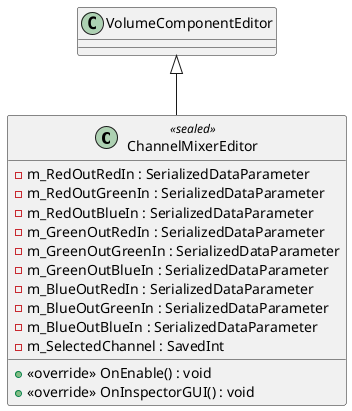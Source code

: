 @startuml
class ChannelMixerEditor <<sealed>> {
    - m_RedOutRedIn : SerializedDataParameter
    - m_RedOutGreenIn : SerializedDataParameter
    - m_RedOutBlueIn : SerializedDataParameter
    - m_GreenOutRedIn : SerializedDataParameter
    - m_GreenOutGreenIn : SerializedDataParameter
    - m_GreenOutBlueIn : SerializedDataParameter
    - m_BlueOutRedIn : SerializedDataParameter
    - m_BlueOutGreenIn : SerializedDataParameter
    - m_BlueOutBlueIn : SerializedDataParameter
    - m_SelectedChannel : SavedInt
    + <<override>> OnEnable() : void
    + <<override>> OnInspectorGUI() : void
}
VolumeComponentEditor <|-- ChannelMixerEditor
@enduml
